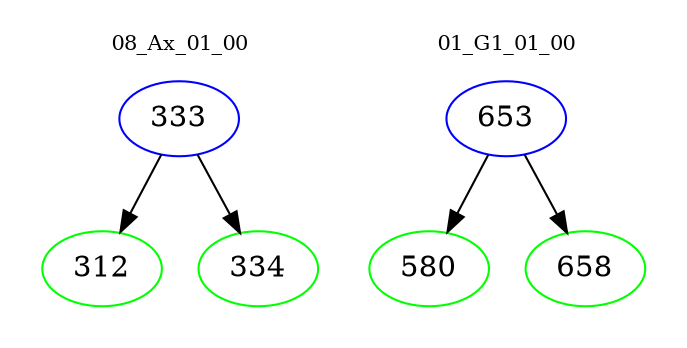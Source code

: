 digraph{
subgraph cluster_0 {
color = white
label = "08_Ax_01_00";
fontsize=10;
T0_333 [label="333", color="blue"]
T0_333 -> T0_312 [color="black"]
T0_312 [label="312", color="green"]
T0_333 -> T0_334 [color="black"]
T0_334 [label="334", color="green"]
}
subgraph cluster_1 {
color = white
label = "01_G1_01_00";
fontsize=10;
T1_653 [label="653", color="blue"]
T1_653 -> T1_580 [color="black"]
T1_580 [label="580", color="green"]
T1_653 -> T1_658 [color="black"]
T1_658 [label="658", color="green"]
}
}

